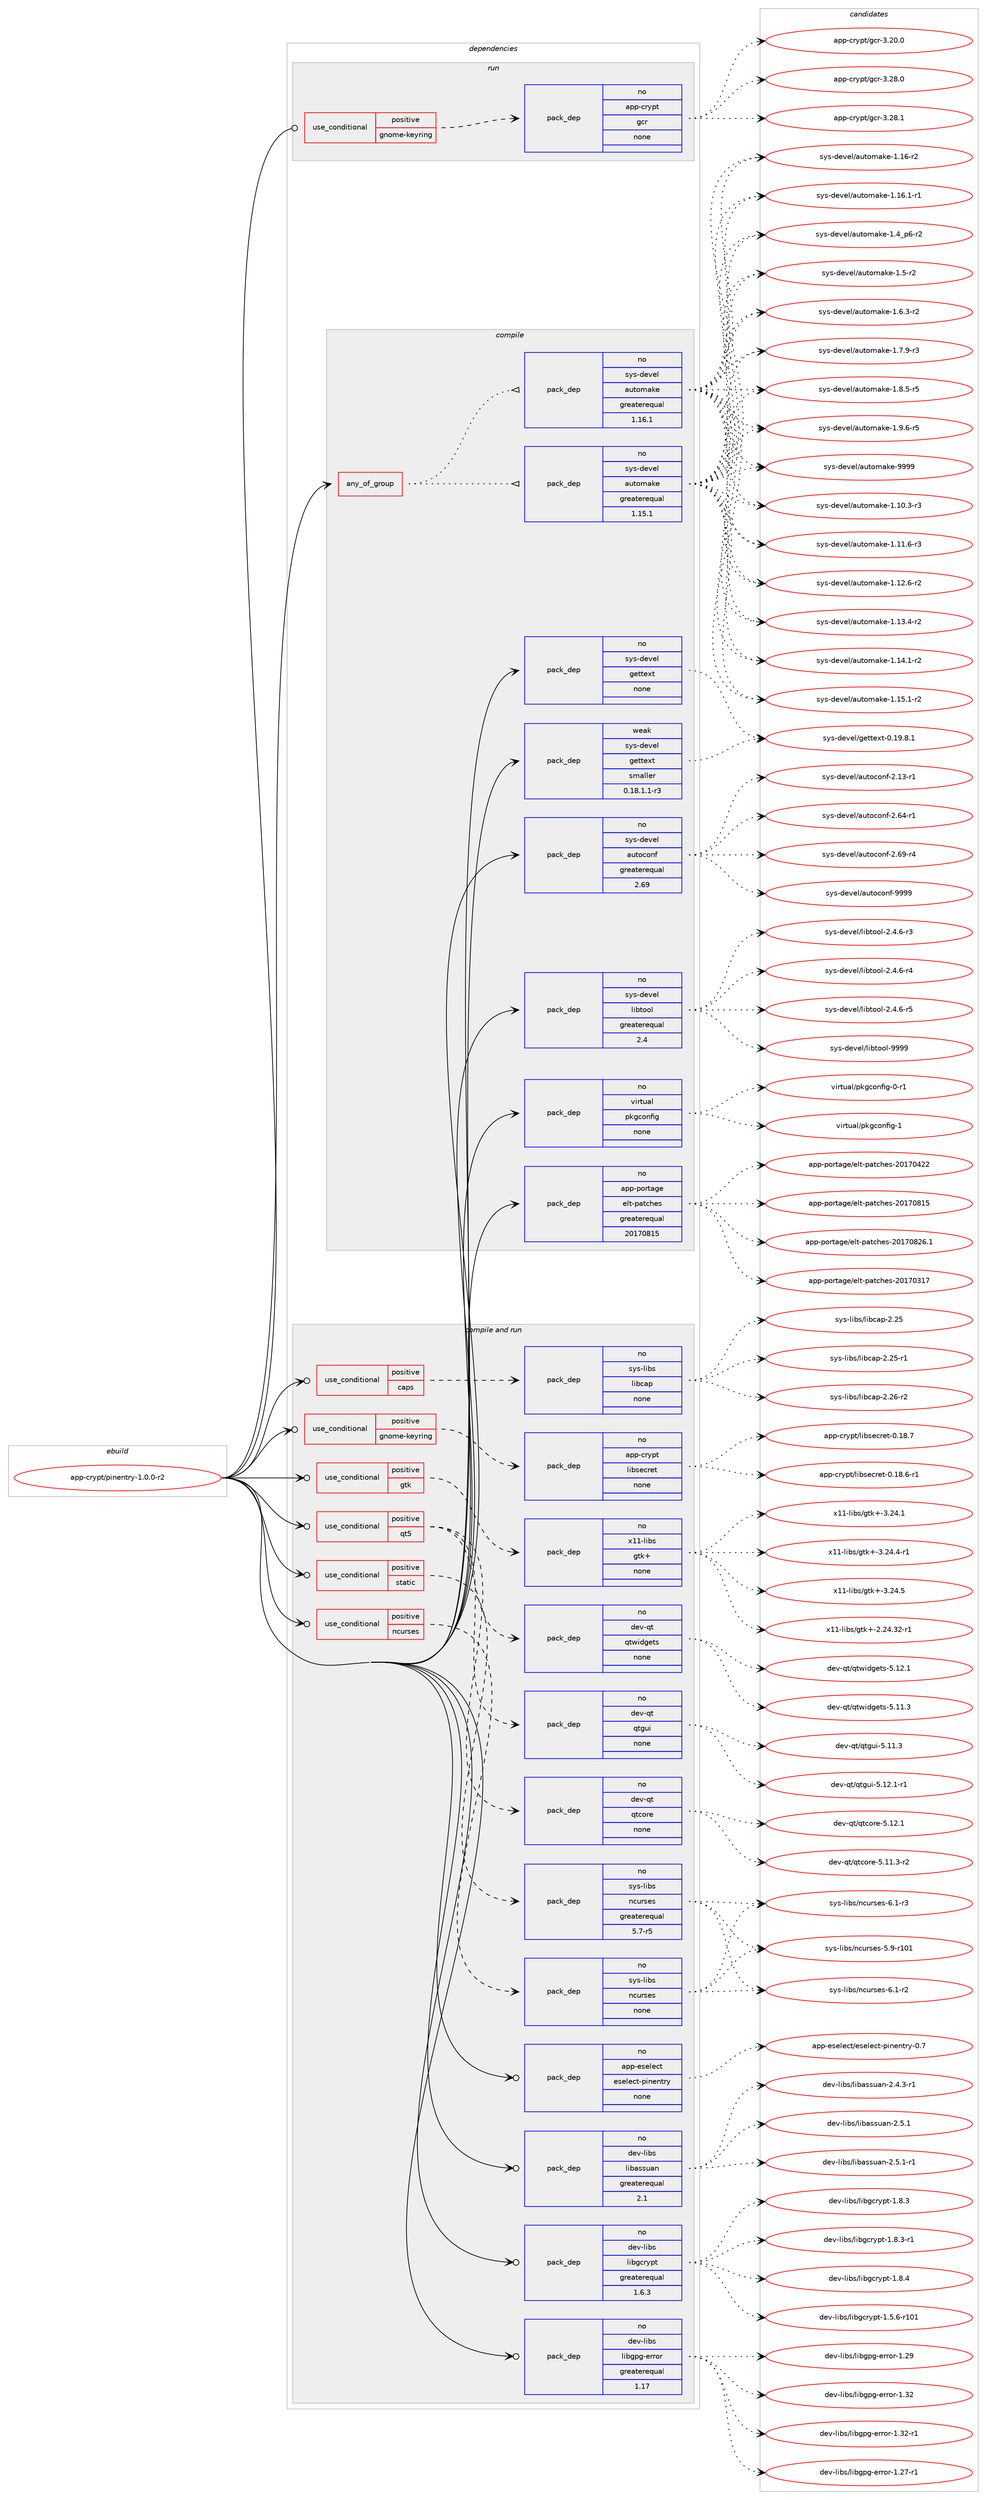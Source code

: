digraph prolog {

# *************
# Graph options
# *************

newrank=true;
concentrate=true;
compound=true;
graph [rankdir=LR,fontname=Helvetica,fontsize=10,ranksep=1.5];#, ranksep=2.5, nodesep=0.2];
edge  [arrowhead=vee];
node  [fontname=Helvetica,fontsize=10];

# **********
# The ebuild
# **********

subgraph cluster_leftcol {
color=gray;
rank=same;
label=<<i>ebuild</i>>;
id [label="app-crypt/pinentry-1.0.0-r2", color=red, width=4, href="../app-crypt/pinentry-1.0.0-r2.svg"];
}

# ****************
# The dependencies
# ****************

subgraph cluster_midcol {
color=gray;
label=<<i>dependencies</i>>;
subgraph cluster_compile {
fillcolor="#eeeeee";
style=filled;
label=<<i>compile</i>>;
subgraph any19322 {
dependency1276609 [label=<<TABLE BORDER="0" CELLBORDER="1" CELLSPACING="0" CELLPADDING="4"><TR><TD CELLPADDING="10">any_of_group</TD></TR></TABLE>>, shape=none, color=red];subgraph pack908877 {
dependency1276610 [label=<<TABLE BORDER="0" CELLBORDER="1" CELLSPACING="0" CELLPADDING="4" WIDTH="220"><TR><TD ROWSPAN="6" CELLPADDING="30">pack_dep</TD></TR><TR><TD WIDTH="110">no</TD></TR><TR><TD>sys-devel</TD></TR><TR><TD>automake</TD></TR><TR><TD>greaterequal</TD></TR><TR><TD>1.16.1</TD></TR></TABLE>>, shape=none, color=blue];
}
dependency1276609:e -> dependency1276610:w [weight=20,style="dotted",arrowhead="oinv"];
subgraph pack908878 {
dependency1276611 [label=<<TABLE BORDER="0" CELLBORDER="1" CELLSPACING="0" CELLPADDING="4" WIDTH="220"><TR><TD ROWSPAN="6" CELLPADDING="30">pack_dep</TD></TR><TR><TD WIDTH="110">no</TD></TR><TR><TD>sys-devel</TD></TR><TR><TD>automake</TD></TR><TR><TD>greaterequal</TD></TR><TR><TD>1.15.1</TD></TR></TABLE>>, shape=none, color=blue];
}
dependency1276609:e -> dependency1276611:w [weight=20,style="dotted",arrowhead="oinv"];
}
id:e -> dependency1276609:w [weight=20,style="solid",arrowhead="vee"];
subgraph pack908879 {
dependency1276612 [label=<<TABLE BORDER="0" CELLBORDER="1" CELLSPACING="0" CELLPADDING="4" WIDTH="220"><TR><TD ROWSPAN="6" CELLPADDING="30">pack_dep</TD></TR><TR><TD WIDTH="110">no</TD></TR><TR><TD>app-portage</TD></TR><TR><TD>elt-patches</TD></TR><TR><TD>greaterequal</TD></TR><TR><TD>20170815</TD></TR></TABLE>>, shape=none, color=blue];
}
id:e -> dependency1276612:w [weight=20,style="solid",arrowhead="vee"];
subgraph pack908880 {
dependency1276613 [label=<<TABLE BORDER="0" CELLBORDER="1" CELLSPACING="0" CELLPADDING="4" WIDTH="220"><TR><TD ROWSPAN="6" CELLPADDING="30">pack_dep</TD></TR><TR><TD WIDTH="110">no</TD></TR><TR><TD>sys-devel</TD></TR><TR><TD>autoconf</TD></TR><TR><TD>greaterequal</TD></TR><TR><TD>2.69</TD></TR></TABLE>>, shape=none, color=blue];
}
id:e -> dependency1276613:w [weight=20,style="solid",arrowhead="vee"];
subgraph pack908881 {
dependency1276614 [label=<<TABLE BORDER="0" CELLBORDER="1" CELLSPACING="0" CELLPADDING="4" WIDTH="220"><TR><TD ROWSPAN="6" CELLPADDING="30">pack_dep</TD></TR><TR><TD WIDTH="110">no</TD></TR><TR><TD>sys-devel</TD></TR><TR><TD>gettext</TD></TR><TR><TD>none</TD></TR><TR><TD></TD></TR></TABLE>>, shape=none, color=blue];
}
id:e -> dependency1276614:w [weight=20,style="solid",arrowhead="vee"];
subgraph pack908882 {
dependency1276615 [label=<<TABLE BORDER="0" CELLBORDER="1" CELLSPACING="0" CELLPADDING="4" WIDTH="220"><TR><TD ROWSPAN="6" CELLPADDING="30">pack_dep</TD></TR><TR><TD WIDTH="110">no</TD></TR><TR><TD>sys-devel</TD></TR><TR><TD>libtool</TD></TR><TR><TD>greaterequal</TD></TR><TR><TD>2.4</TD></TR></TABLE>>, shape=none, color=blue];
}
id:e -> dependency1276615:w [weight=20,style="solid",arrowhead="vee"];
subgraph pack908883 {
dependency1276616 [label=<<TABLE BORDER="0" CELLBORDER="1" CELLSPACING="0" CELLPADDING="4" WIDTH="220"><TR><TD ROWSPAN="6" CELLPADDING="30">pack_dep</TD></TR><TR><TD WIDTH="110">no</TD></TR><TR><TD>virtual</TD></TR><TR><TD>pkgconfig</TD></TR><TR><TD>none</TD></TR><TR><TD></TD></TR></TABLE>>, shape=none, color=blue];
}
id:e -> dependency1276616:w [weight=20,style="solid",arrowhead="vee"];
subgraph pack908884 {
dependency1276617 [label=<<TABLE BORDER="0" CELLBORDER="1" CELLSPACING="0" CELLPADDING="4" WIDTH="220"><TR><TD ROWSPAN="6" CELLPADDING="30">pack_dep</TD></TR><TR><TD WIDTH="110">weak</TD></TR><TR><TD>sys-devel</TD></TR><TR><TD>gettext</TD></TR><TR><TD>smaller</TD></TR><TR><TD>0.18.1.1-r3</TD></TR></TABLE>>, shape=none, color=blue];
}
id:e -> dependency1276617:w [weight=20,style="solid",arrowhead="vee"];
}
subgraph cluster_compileandrun {
fillcolor="#eeeeee";
style=filled;
label=<<i>compile and run</i>>;
subgraph cond347883 {
dependency1276618 [label=<<TABLE BORDER="0" CELLBORDER="1" CELLSPACING="0" CELLPADDING="4"><TR><TD ROWSPAN="3" CELLPADDING="10">use_conditional</TD></TR><TR><TD>positive</TD></TR><TR><TD>caps</TD></TR></TABLE>>, shape=none, color=red];
subgraph pack908885 {
dependency1276619 [label=<<TABLE BORDER="0" CELLBORDER="1" CELLSPACING="0" CELLPADDING="4" WIDTH="220"><TR><TD ROWSPAN="6" CELLPADDING="30">pack_dep</TD></TR><TR><TD WIDTH="110">no</TD></TR><TR><TD>sys-libs</TD></TR><TR><TD>libcap</TD></TR><TR><TD>none</TD></TR><TR><TD></TD></TR></TABLE>>, shape=none, color=blue];
}
dependency1276618:e -> dependency1276619:w [weight=20,style="dashed",arrowhead="vee"];
}
id:e -> dependency1276618:w [weight=20,style="solid",arrowhead="odotvee"];
subgraph cond347884 {
dependency1276620 [label=<<TABLE BORDER="0" CELLBORDER="1" CELLSPACING="0" CELLPADDING="4"><TR><TD ROWSPAN="3" CELLPADDING="10">use_conditional</TD></TR><TR><TD>positive</TD></TR><TR><TD>gnome-keyring</TD></TR></TABLE>>, shape=none, color=red];
subgraph pack908886 {
dependency1276621 [label=<<TABLE BORDER="0" CELLBORDER="1" CELLSPACING="0" CELLPADDING="4" WIDTH="220"><TR><TD ROWSPAN="6" CELLPADDING="30">pack_dep</TD></TR><TR><TD WIDTH="110">no</TD></TR><TR><TD>app-crypt</TD></TR><TR><TD>libsecret</TD></TR><TR><TD>none</TD></TR><TR><TD></TD></TR></TABLE>>, shape=none, color=blue];
}
dependency1276620:e -> dependency1276621:w [weight=20,style="dashed",arrowhead="vee"];
}
id:e -> dependency1276620:w [weight=20,style="solid",arrowhead="odotvee"];
subgraph cond347885 {
dependency1276622 [label=<<TABLE BORDER="0" CELLBORDER="1" CELLSPACING="0" CELLPADDING="4"><TR><TD ROWSPAN="3" CELLPADDING="10">use_conditional</TD></TR><TR><TD>positive</TD></TR><TR><TD>gtk</TD></TR></TABLE>>, shape=none, color=red];
subgraph pack908887 {
dependency1276623 [label=<<TABLE BORDER="0" CELLBORDER="1" CELLSPACING="0" CELLPADDING="4" WIDTH="220"><TR><TD ROWSPAN="6" CELLPADDING="30">pack_dep</TD></TR><TR><TD WIDTH="110">no</TD></TR><TR><TD>x11-libs</TD></TR><TR><TD>gtk+</TD></TR><TR><TD>none</TD></TR><TR><TD></TD></TR></TABLE>>, shape=none, color=blue];
}
dependency1276622:e -> dependency1276623:w [weight=20,style="dashed",arrowhead="vee"];
}
id:e -> dependency1276622:w [weight=20,style="solid",arrowhead="odotvee"];
subgraph cond347886 {
dependency1276624 [label=<<TABLE BORDER="0" CELLBORDER="1" CELLSPACING="0" CELLPADDING="4"><TR><TD ROWSPAN="3" CELLPADDING="10">use_conditional</TD></TR><TR><TD>positive</TD></TR><TR><TD>ncurses</TD></TR></TABLE>>, shape=none, color=red];
subgraph pack908888 {
dependency1276625 [label=<<TABLE BORDER="0" CELLBORDER="1" CELLSPACING="0" CELLPADDING="4" WIDTH="220"><TR><TD ROWSPAN="6" CELLPADDING="30">pack_dep</TD></TR><TR><TD WIDTH="110">no</TD></TR><TR><TD>sys-libs</TD></TR><TR><TD>ncurses</TD></TR><TR><TD>none</TD></TR><TR><TD></TD></TR></TABLE>>, shape=none, color=blue];
}
dependency1276624:e -> dependency1276625:w [weight=20,style="dashed",arrowhead="vee"];
}
id:e -> dependency1276624:w [weight=20,style="solid",arrowhead="odotvee"];
subgraph cond347887 {
dependency1276626 [label=<<TABLE BORDER="0" CELLBORDER="1" CELLSPACING="0" CELLPADDING="4"><TR><TD ROWSPAN="3" CELLPADDING="10">use_conditional</TD></TR><TR><TD>positive</TD></TR><TR><TD>qt5</TD></TR></TABLE>>, shape=none, color=red];
subgraph pack908889 {
dependency1276627 [label=<<TABLE BORDER="0" CELLBORDER="1" CELLSPACING="0" CELLPADDING="4" WIDTH="220"><TR><TD ROWSPAN="6" CELLPADDING="30">pack_dep</TD></TR><TR><TD WIDTH="110">no</TD></TR><TR><TD>dev-qt</TD></TR><TR><TD>qtcore</TD></TR><TR><TD>none</TD></TR><TR><TD></TD></TR></TABLE>>, shape=none, color=blue];
}
dependency1276626:e -> dependency1276627:w [weight=20,style="dashed",arrowhead="vee"];
subgraph pack908890 {
dependency1276628 [label=<<TABLE BORDER="0" CELLBORDER="1" CELLSPACING="0" CELLPADDING="4" WIDTH="220"><TR><TD ROWSPAN="6" CELLPADDING="30">pack_dep</TD></TR><TR><TD WIDTH="110">no</TD></TR><TR><TD>dev-qt</TD></TR><TR><TD>qtgui</TD></TR><TR><TD>none</TD></TR><TR><TD></TD></TR></TABLE>>, shape=none, color=blue];
}
dependency1276626:e -> dependency1276628:w [weight=20,style="dashed",arrowhead="vee"];
subgraph pack908891 {
dependency1276629 [label=<<TABLE BORDER="0" CELLBORDER="1" CELLSPACING="0" CELLPADDING="4" WIDTH="220"><TR><TD ROWSPAN="6" CELLPADDING="30">pack_dep</TD></TR><TR><TD WIDTH="110">no</TD></TR><TR><TD>dev-qt</TD></TR><TR><TD>qtwidgets</TD></TR><TR><TD>none</TD></TR><TR><TD></TD></TR></TABLE>>, shape=none, color=blue];
}
dependency1276626:e -> dependency1276629:w [weight=20,style="dashed",arrowhead="vee"];
}
id:e -> dependency1276626:w [weight=20,style="solid",arrowhead="odotvee"];
subgraph cond347888 {
dependency1276630 [label=<<TABLE BORDER="0" CELLBORDER="1" CELLSPACING="0" CELLPADDING="4"><TR><TD ROWSPAN="3" CELLPADDING="10">use_conditional</TD></TR><TR><TD>positive</TD></TR><TR><TD>static</TD></TR></TABLE>>, shape=none, color=red];
subgraph pack908892 {
dependency1276631 [label=<<TABLE BORDER="0" CELLBORDER="1" CELLSPACING="0" CELLPADDING="4" WIDTH="220"><TR><TD ROWSPAN="6" CELLPADDING="30">pack_dep</TD></TR><TR><TD WIDTH="110">no</TD></TR><TR><TD>sys-libs</TD></TR><TR><TD>ncurses</TD></TR><TR><TD>greaterequal</TD></TR><TR><TD>5.7-r5</TD></TR></TABLE>>, shape=none, color=blue];
}
dependency1276630:e -> dependency1276631:w [weight=20,style="dashed",arrowhead="vee"];
}
id:e -> dependency1276630:w [weight=20,style="solid",arrowhead="odotvee"];
subgraph pack908893 {
dependency1276632 [label=<<TABLE BORDER="0" CELLBORDER="1" CELLSPACING="0" CELLPADDING="4" WIDTH="220"><TR><TD ROWSPAN="6" CELLPADDING="30">pack_dep</TD></TR><TR><TD WIDTH="110">no</TD></TR><TR><TD>app-eselect</TD></TR><TR><TD>eselect-pinentry</TD></TR><TR><TD>none</TD></TR><TR><TD></TD></TR></TABLE>>, shape=none, color=blue];
}
id:e -> dependency1276632:w [weight=20,style="solid",arrowhead="odotvee"];
subgraph pack908894 {
dependency1276633 [label=<<TABLE BORDER="0" CELLBORDER="1" CELLSPACING="0" CELLPADDING="4" WIDTH="220"><TR><TD ROWSPAN="6" CELLPADDING="30">pack_dep</TD></TR><TR><TD WIDTH="110">no</TD></TR><TR><TD>dev-libs</TD></TR><TR><TD>libassuan</TD></TR><TR><TD>greaterequal</TD></TR><TR><TD>2.1</TD></TR></TABLE>>, shape=none, color=blue];
}
id:e -> dependency1276633:w [weight=20,style="solid",arrowhead="odotvee"];
subgraph pack908895 {
dependency1276634 [label=<<TABLE BORDER="0" CELLBORDER="1" CELLSPACING="0" CELLPADDING="4" WIDTH="220"><TR><TD ROWSPAN="6" CELLPADDING="30">pack_dep</TD></TR><TR><TD WIDTH="110">no</TD></TR><TR><TD>dev-libs</TD></TR><TR><TD>libgcrypt</TD></TR><TR><TD>greaterequal</TD></TR><TR><TD>1.6.3</TD></TR></TABLE>>, shape=none, color=blue];
}
id:e -> dependency1276634:w [weight=20,style="solid",arrowhead="odotvee"];
subgraph pack908896 {
dependency1276635 [label=<<TABLE BORDER="0" CELLBORDER="1" CELLSPACING="0" CELLPADDING="4" WIDTH="220"><TR><TD ROWSPAN="6" CELLPADDING="30">pack_dep</TD></TR><TR><TD WIDTH="110">no</TD></TR><TR><TD>dev-libs</TD></TR><TR><TD>libgpg-error</TD></TR><TR><TD>greaterequal</TD></TR><TR><TD>1.17</TD></TR></TABLE>>, shape=none, color=blue];
}
id:e -> dependency1276635:w [weight=20,style="solid",arrowhead="odotvee"];
}
subgraph cluster_run {
fillcolor="#eeeeee";
style=filled;
label=<<i>run</i>>;
subgraph cond347889 {
dependency1276636 [label=<<TABLE BORDER="0" CELLBORDER="1" CELLSPACING="0" CELLPADDING="4"><TR><TD ROWSPAN="3" CELLPADDING="10">use_conditional</TD></TR><TR><TD>positive</TD></TR><TR><TD>gnome-keyring</TD></TR></TABLE>>, shape=none, color=red];
subgraph pack908897 {
dependency1276637 [label=<<TABLE BORDER="0" CELLBORDER="1" CELLSPACING="0" CELLPADDING="4" WIDTH="220"><TR><TD ROWSPAN="6" CELLPADDING="30">pack_dep</TD></TR><TR><TD WIDTH="110">no</TD></TR><TR><TD>app-crypt</TD></TR><TR><TD>gcr</TD></TR><TR><TD>none</TD></TR><TR><TD></TD></TR></TABLE>>, shape=none, color=blue];
}
dependency1276636:e -> dependency1276637:w [weight=20,style="dashed",arrowhead="vee"];
}
id:e -> dependency1276636:w [weight=20,style="solid",arrowhead="odot"];
}
}

# **************
# The candidates
# **************

subgraph cluster_choices {
rank=same;
color=gray;
label=<<i>candidates</i>>;

subgraph choice908877 {
color=black;
nodesep=1;
choice11512111545100101118101108479711711611110997107101454946494846514511451 [label="sys-devel/automake-1.10.3-r3", color=red, width=4,href="../sys-devel/automake-1.10.3-r3.svg"];
choice11512111545100101118101108479711711611110997107101454946494946544511451 [label="sys-devel/automake-1.11.6-r3", color=red, width=4,href="../sys-devel/automake-1.11.6-r3.svg"];
choice11512111545100101118101108479711711611110997107101454946495046544511450 [label="sys-devel/automake-1.12.6-r2", color=red, width=4,href="../sys-devel/automake-1.12.6-r2.svg"];
choice11512111545100101118101108479711711611110997107101454946495146524511450 [label="sys-devel/automake-1.13.4-r2", color=red, width=4,href="../sys-devel/automake-1.13.4-r2.svg"];
choice11512111545100101118101108479711711611110997107101454946495246494511450 [label="sys-devel/automake-1.14.1-r2", color=red, width=4,href="../sys-devel/automake-1.14.1-r2.svg"];
choice11512111545100101118101108479711711611110997107101454946495346494511450 [label="sys-devel/automake-1.15.1-r2", color=red, width=4,href="../sys-devel/automake-1.15.1-r2.svg"];
choice1151211154510010111810110847971171161111099710710145494649544511450 [label="sys-devel/automake-1.16-r2", color=red, width=4,href="../sys-devel/automake-1.16-r2.svg"];
choice11512111545100101118101108479711711611110997107101454946495446494511449 [label="sys-devel/automake-1.16.1-r1", color=red, width=4,href="../sys-devel/automake-1.16.1-r1.svg"];
choice115121115451001011181011084797117116111109971071014549465295112544511450 [label="sys-devel/automake-1.4_p6-r2", color=red, width=4,href="../sys-devel/automake-1.4_p6-r2.svg"];
choice11512111545100101118101108479711711611110997107101454946534511450 [label="sys-devel/automake-1.5-r2", color=red, width=4,href="../sys-devel/automake-1.5-r2.svg"];
choice115121115451001011181011084797117116111109971071014549465446514511450 [label="sys-devel/automake-1.6.3-r2", color=red, width=4,href="../sys-devel/automake-1.6.3-r2.svg"];
choice115121115451001011181011084797117116111109971071014549465546574511451 [label="sys-devel/automake-1.7.9-r3", color=red, width=4,href="../sys-devel/automake-1.7.9-r3.svg"];
choice115121115451001011181011084797117116111109971071014549465646534511453 [label="sys-devel/automake-1.8.5-r5", color=red, width=4,href="../sys-devel/automake-1.8.5-r5.svg"];
choice115121115451001011181011084797117116111109971071014549465746544511453 [label="sys-devel/automake-1.9.6-r5", color=red, width=4,href="../sys-devel/automake-1.9.6-r5.svg"];
choice115121115451001011181011084797117116111109971071014557575757 [label="sys-devel/automake-9999", color=red, width=4,href="../sys-devel/automake-9999.svg"];
dependency1276610:e -> choice11512111545100101118101108479711711611110997107101454946494846514511451:w [style=dotted,weight="100"];
dependency1276610:e -> choice11512111545100101118101108479711711611110997107101454946494946544511451:w [style=dotted,weight="100"];
dependency1276610:e -> choice11512111545100101118101108479711711611110997107101454946495046544511450:w [style=dotted,weight="100"];
dependency1276610:e -> choice11512111545100101118101108479711711611110997107101454946495146524511450:w [style=dotted,weight="100"];
dependency1276610:e -> choice11512111545100101118101108479711711611110997107101454946495246494511450:w [style=dotted,weight="100"];
dependency1276610:e -> choice11512111545100101118101108479711711611110997107101454946495346494511450:w [style=dotted,weight="100"];
dependency1276610:e -> choice1151211154510010111810110847971171161111099710710145494649544511450:w [style=dotted,weight="100"];
dependency1276610:e -> choice11512111545100101118101108479711711611110997107101454946495446494511449:w [style=dotted,weight="100"];
dependency1276610:e -> choice115121115451001011181011084797117116111109971071014549465295112544511450:w [style=dotted,weight="100"];
dependency1276610:e -> choice11512111545100101118101108479711711611110997107101454946534511450:w [style=dotted,weight="100"];
dependency1276610:e -> choice115121115451001011181011084797117116111109971071014549465446514511450:w [style=dotted,weight="100"];
dependency1276610:e -> choice115121115451001011181011084797117116111109971071014549465546574511451:w [style=dotted,weight="100"];
dependency1276610:e -> choice115121115451001011181011084797117116111109971071014549465646534511453:w [style=dotted,weight="100"];
dependency1276610:e -> choice115121115451001011181011084797117116111109971071014549465746544511453:w [style=dotted,weight="100"];
dependency1276610:e -> choice115121115451001011181011084797117116111109971071014557575757:w [style=dotted,weight="100"];
}
subgraph choice908878 {
color=black;
nodesep=1;
choice11512111545100101118101108479711711611110997107101454946494846514511451 [label="sys-devel/automake-1.10.3-r3", color=red, width=4,href="../sys-devel/automake-1.10.3-r3.svg"];
choice11512111545100101118101108479711711611110997107101454946494946544511451 [label="sys-devel/automake-1.11.6-r3", color=red, width=4,href="../sys-devel/automake-1.11.6-r3.svg"];
choice11512111545100101118101108479711711611110997107101454946495046544511450 [label="sys-devel/automake-1.12.6-r2", color=red, width=4,href="../sys-devel/automake-1.12.6-r2.svg"];
choice11512111545100101118101108479711711611110997107101454946495146524511450 [label="sys-devel/automake-1.13.4-r2", color=red, width=4,href="../sys-devel/automake-1.13.4-r2.svg"];
choice11512111545100101118101108479711711611110997107101454946495246494511450 [label="sys-devel/automake-1.14.1-r2", color=red, width=4,href="../sys-devel/automake-1.14.1-r2.svg"];
choice11512111545100101118101108479711711611110997107101454946495346494511450 [label="sys-devel/automake-1.15.1-r2", color=red, width=4,href="../sys-devel/automake-1.15.1-r2.svg"];
choice1151211154510010111810110847971171161111099710710145494649544511450 [label="sys-devel/automake-1.16-r2", color=red, width=4,href="../sys-devel/automake-1.16-r2.svg"];
choice11512111545100101118101108479711711611110997107101454946495446494511449 [label="sys-devel/automake-1.16.1-r1", color=red, width=4,href="../sys-devel/automake-1.16.1-r1.svg"];
choice115121115451001011181011084797117116111109971071014549465295112544511450 [label="sys-devel/automake-1.4_p6-r2", color=red, width=4,href="../sys-devel/automake-1.4_p6-r2.svg"];
choice11512111545100101118101108479711711611110997107101454946534511450 [label="sys-devel/automake-1.5-r2", color=red, width=4,href="../sys-devel/automake-1.5-r2.svg"];
choice115121115451001011181011084797117116111109971071014549465446514511450 [label="sys-devel/automake-1.6.3-r2", color=red, width=4,href="../sys-devel/automake-1.6.3-r2.svg"];
choice115121115451001011181011084797117116111109971071014549465546574511451 [label="sys-devel/automake-1.7.9-r3", color=red, width=4,href="../sys-devel/automake-1.7.9-r3.svg"];
choice115121115451001011181011084797117116111109971071014549465646534511453 [label="sys-devel/automake-1.8.5-r5", color=red, width=4,href="../sys-devel/automake-1.8.5-r5.svg"];
choice115121115451001011181011084797117116111109971071014549465746544511453 [label="sys-devel/automake-1.9.6-r5", color=red, width=4,href="../sys-devel/automake-1.9.6-r5.svg"];
choice115121115451001011181011084797117116111109971071014557575757 [label="sys-devel/automake-9999", color=red, width=4,href="../sys-devel/automake-9999.svg"];
dependency1276611:e -> choice11512111545100101118101108479711711611110997107101454946494846514511451:w [style=dotted,weight="100"];
dependency1276611:e -> choice11512111545100101118101108479711711611110997107101454946494946544511451:w [style=dotted,weight="100"];
dependency1276611:e -> choice11512111545100101118101108479711711611110997107101454946495046544511450:w [style=dotted,weight="100"];
dependency1276611:e -> choice11512111545100101118101108479711711611110997107101454946495146524511450:w [style=dotted,weight="100"];
dependency1276611:e -> choice11512111545100101118101108479711711611110997107101454946495246494511450:w [style=dotted,weight="100"];
dependency1276611:e -> choice11512111545100101118101108479711711611110997107101454946495346494511450:w [style=dotted,weight="100"];
dependency1276611:e -> choice1151211154510010111810110847971171161111099710710145494649544511450:w [style=dotted,weight="100"];
dependency1276611:e -> choice11512111545100101118101108479711711611110997107101454946495446494511449:w [style=dotted,weight="100"];
dependency1276611:e -> choice115121115451001011181011084797117116111109971071014549465295112544511450:w [style=dotted,weight="100"];
dependency1276611:e -> choice11512111545100101118101108479711711611110997107101454946534511450:w [style=dotted,weight="100"];
dependency1276611:e -> choice115121115451001011181011084797117116111109971071014549465446514511450:w [style=dotted,weight="100"];
dependency1276611:e -> choice115121115451001011181011084797117116111109971071014549465546574511451:w [style=dotted,weight="100"];
dependency1276611:e -> choice115121115451001011181011084797117116111109971071014549465646534511453:w [style=dotted,weight="100"];
dependency1276611:e -> choice115121115451001011181011084797117116111109971071014549465746544511453:w [style=dotted,weight="100"];
dependency1276611:e -> choice115121115451001011181011084797117116111109971071014557575757:w [style=dotted,weight="100"];
}
subgraph choice908879 {
color=black;
nodesep=1;
choice97112112451121111141169710310147101108116451129711699104101115455048495548514955 [label="app-portage/elt-patches-20170317", color=red, width=4,href="../app-portage/elt-patches-20170317.svg"];
choice97112112451121111141169710310147101108116451129711699104101115455048495548525050 [label="app-portage/elt-patches-20170422", color=red, width=4,href="../app-portage/elt-patches-20170422.svg"];
choice97112112451121111141169710310147101108116451129711699104101115455048495548564953 [label="app-portage/elt-patches-20170815", color=red, width=4,href="../app-portage/elt-patches-20170815.svg"];
choice971121124511211111411697103101471011081164511297116991041011154550484955485650544649 [label="app-portage/elt-patches-20170826.1", color=red, width=4,href="../app-portage/elt-patches-20170826.1.svg"];
dependency1276612:e -> choice97112112451121111141169710310147101108116451129711699104101115455048495548514955:w [style=dotted,weight="100"];
dependency1276612:e -> choice97112112451121111141169710310147101108116451129711699104101115455048495548525050:w [style=dotted,weight="100"];
dependency1276612:e -> choice97112112451121111141169710310147101108116451129711699104101115455048495548564953:w [style=dotted,weight="100"];
dependency1276612:e -> choice971121124511211111411697103101471011081164511297116991041011154550484955485650544649:w [style=dotted,weight="100"];
}
subgraph choice908880 {
color=black;
nodesep=1;
choice1151211154510010111810110847971171161119911111010245504649514511449 [label="sys-devel/autoconf-2.13-r1", color=red, width=4,href="../sys-devel/autoconf-2.13-r1.svg"];
choice1151211154510010111810110847971171161119911111010245504654524511449 [label="sys-devel/autoconf-2.64-r1", color=red, width=4,href="../sys-devel/autoconf-2.64-r1.svg"];
choice1151211154510010111810110847971171161119911111010245504654574511452 [label="sys-devel/autoconf-2.69-r4", color=red, width=4,href="../sys-devel/autoconf-2.69-r4.svg"];
choice115121115451001011181011084797117116111991111101024557575757 [label="sys-devel/autoconf-9999", color=red, width=4,href="../sys-devel/autoconf-9999.svg"];
dependency1276613:e -> choice1151211154510010111810110847971171161119911111010245504649514511449:w [style=dotted,weight="100"];
dependency1276613:e -> choice1151211154510010111810110847971171161119911111010245504654524511449:w [style=dotted,weight="100"];
dependency1276613:e -> choice1151211154510010111810110847971171161119911111010245504654574511452:w [style=dotted,weight="100"];
dependency1276613:e -> choice115121115451001011181011084797117116111991111101024557575757:w [style=dotted,weight="100"];
}
subgraph choice908881 {
color=black;
nodesep=1;
choice1151211154510010111810110847103101116116101120116454846495746564649 [label="sys-devel/gettext-0.19.8.1", color=red, width=4,href="../sys-devel/gettext-0.19.8.1.svg"];
dependency1276614:e -> choice1151211154510010111810110847103101116116101120116454846495746564649:w [style=dotted,weight="100"];
}
subgraph choice908882 {
color=black;
nodesep=1;
choice1151211154510010111810110847108105981161111111084550465246544511451 [label="sys-devel/libtool-2.4.6-r3", color=red, width=4,href="../sys-devel/libtool-2.4.6-r3.svg"];
choice1151211154510010111810110847108105981161111111084550465246544511452 [label="sys-devel/libtool-2.4.6-r4", color=red, width=4,href="../sys-devel/libtool-2.4.6-r4.svg"];
choice1151211154510010111810110847108105981161111111084550465246544511453 [label="sys-devel/libtool-2.4.6-r5", color=red, width=4,href="../sys-devel/libtool-2.4.6-r5.svg"];
choice1151211154510010111810110847108105981161111111084557575757 [label="sys-devel/libtool-9999", color=red, width=4,href="../sys-devel/libtool-9999.svg"];
dependency1276615:e -> choice1151211154510010111810110847108105981161111111084550465246544511451:w [style=dotted,weight="100"];
dependency1276615:e -> choice1151211154510010111810110847108105981161111111084550465246544511452:w [style=dotted,weight="100"];
dependency1276615:e -> choice1151211154510010111810110847108105981161111111084550465246544511453:w [style=dotted,weight="100"];
dependency1276615:e -> choice1151211154510010111810110847108105981161111111084557575757:w [style=dotted,weight="100"];
}
subgraph choice908883 {
color=black;
nodesep=1;
choice11810511411611797108471121071039911111010210510345484511449 [label="virtual/pkgconfig-0-r1", color=red, width=4,href="../virtual/pkgconfig-0-r1.svg"];
choice1181051141161179710847112107103991111101021051034549 [label="virtual/pkgconfig-1", color=red, width=4,href="../virtual/pkgconfig-1.svg"];
dependency1276616:e -> choice11810511411611797108471121071039911111010210510345484511449:w [style=dotted,weight="100"];
dependency1276616:e -> choice1181051141161179710847112107103991111101021051034549:w [style=dotted,weight="100"];
}
subgraph choice908884 {
color=black;
nodesep=1;
choice1151211154510010111810110847103101116116101120116454846495746564649 [label="sys-devel/gettext-0.19.8.1", color=red, width=4,href="../sys-devel/gettext-0.19.8.1.svg"];
dependency1276617:e -> choice1151211154510010111810110847103101116116101120116454846495746564649:w [style=dotted,weight="100"];
}
subgraph choice908885 {
color=black;
nodesep=1;
choice1151211154510810598115471081059899971124550465053 [label="sys-libs/libcap-2.25", color=red, width=4,href="../sys-libs/libcap-2.25.svg"];
choice11512111545108105981154710810598999711245504650534511449 [label="sys-libs/libcap-2.25-r1", color=red, width=4,href="../sys-libs/libcap-2.25-r1.svg"];
choice11512111545108105981154710810598999711245504650544511450 [label="sys-libs/libcap-2.26-r2", color=red, width=4,href="../sys-libs/libcap-2.26-r2.svg"];
dependency1276619:e -> choice1151211154510810598115471081059899971124550465053:w [style=dotted,weight="100"];
dependency1276619:e -> choice11512111545108105981154710810598999711245504650534511449:w [style=dotted,weight="100"];
dependency1276619:e -> choice11512111545108105981154710810598999711245504650544511450:w [style=dotted,weight="100"];
}
subgraph choice908886 {
color=black;
nodesep=1;
choice971121124599114121112116471081059811510199114101116454846495646544511449 [label="app-crypt/libsecret-0.18.6-r1", color=red, width=4,href="../app-crypt/libsecret-0.18.6-r1.svg"];
choice97112112459911412111211647108105981151019911410111645484649564655 [label="app-crypt/libsecret-0.18.7", color=red, width=4,href="../app-crypt/libsecret-0.18.7.svg"];
dependency1276621:e -> choice971121124599114121112116471081059811510199114101116454846495646544511449:w [style=dotted,weight="100"];
dependency1276621:e -> choice97112112459911412111211647108105981151019911410111645484649564655:w [style=dotted,weight="100"];
}
subgraph choice908887 {
color=black;
nodesep=1;
choice12049494510810598115471031161074345504650524651504511449 [label="x11-libs/gtk+-2.24.32-r1", color=red, width=4,href="../x11-libs/gtk+-2.24.32-r1.svg"];
choice12049494510810598115471031161074345514650524649 [label="x11-libs/gtk+-3.24.1", color=red, width=4,href="../x11-libs/gtk+-3.24.1.svg"];
choice120494945108105981154710311610743455146505246524511449 [label="x11-libs/gtk+-3.24.4-r1", color=red, width=4,href="../x11-libs/gtk+-3.24.4-r1.svg"];
choice12049494510810598115471031161074345514650524653 [label="x11-libs/gtk+-3.24.5", color=red, width=4,href="../x11-libs/gtk+-3.24.5.svg"];
dependency1276623:e -> choice12049494510810598115471031161074345504650524651504511449:w [style=dotted,weight="100"];
dependency1276623:e -> choice12049494510810598115471031161074345514650524649:w [style=dotted,weight="100"];
dependency1276623:e -> choice120494945108105981154710311610743455146505246524511449:w [style=dotted,weight="100"];
dependency1276623:e -> choice12049494510810598115471031161074345514650524653:w [style=dotted,weight="100"];
}
subgraph choice908888 {
color=black;
nodesep=1;
choice115121115451081059811547110991171141151011154553465745114494849 [label="sys-libs/ncurses-5.9-r101", color=red, width=4,href="../sys-libs/ncurses-5.9-r101.svg"];
choice11512111545108105981154711099117114115101115455446494511450 [label="sys-libs/ncurses-6.1-r2", color=red, width=4,href="../sys-libs/ncurses-6.1-r2.svg"];
choice11512111545108105981154711099117114115101115455446494511451 [label="sys-libs/ncurses-6.1-r3", color=red, width=4,href="../sys-libs/ncurses-6.1-r3.svg"];
dependency1276625:e -> choice115121115451081059811547110991171141151011154553465745114494849:w [style=dotted,weight="100"];
dependency1276625:e -> choice11512111545108105981154711099117114115101115455446494511450:w [style=dotted,weight="100"];
dependency1276625:e -> choice11512111545108105981154711099117114115101115455446494511451:w [style=dotted,weight="100"];
}
subgraph choice908889 {
color=black;
nodesep=1;
choice100101118451131164711311699111114101455346494946514511450 [label="dev-qt/qtcore-5.11.3-r2", color=red, width=4,href="../dev-qt/qtcore-5.11.3-r2.svg"];
choice10010111845113116471131169911111410145534649504649 [label="dev-qt/qtcore-5.12.1", color=red, width=4,href="../dev-qt/qtcore-5.12.1.svg"];
dependency1276627:e -> choice100101118451131164711311699111114101455346494946514511450:w [style=dotted,weight="100"];
dependency1276627:e -> choice10010111845113116471131169911111410145534649504649:w [style=dotted,weight="100"];
}
subgraph choice908890 {
color=black;
nodesep=1;
choice100101118451131164711311610311710545534649494651 [label="dev-qt/qtgui-5.11.3", color=red, width=4,href="../dev-qt/qtgui-5.11.3.svg"];
choice1001011184511311647113116103117105455346495046494511449 [label="dev-qt/qtgui-5.12.1-r1", color=red, width=4,href="../dev-qt/qtgui-5.12.1-r1.svg"];
dependency1276628:e -> choice100101118451131164711311610311710545534649494651:w [style=dotted,weight="100"];
dependency1276628:e -> choice1001011184511311647113116103117105455346495046494511449:w [style=dotted,weight="100"];
}
subgraph choice908891 {
color=black;
nodesep=1;
choice100101118451131164711311611910510010310111611545534649494651 [label="dev-qt/qtwidgets-5.11.3", color=red, width=4,href="../dev-qt/qtwidgets-5.11.3.svg"];
choice100101118451131164711311611910510010310111611545534649504649 [label="dev-qt/qtwidgets-5.12.1", color=red, width=4,href="../dev-qt/qtwidgets-5.12.1.svg"];
dependency1276629:e -> choice100101118451131164711311611910510010310111611545534649494651:w [style=dotted,weight="100"];
dependency1276629:e -> choice100101118451131164711311611910510010310111611545534649504649:w [style=dotted,weight="100"];
}
subgraph choice908892 {
color=black;
nodesep=1;
choice115121115451081059811547110991171141151011154553465745114494849 [label="sys-libs/ncurses-5.9-r101", color=red, width=4,href="../sys-libs/ncurses-5.9-r101.svg"];
choice11512111545108105981154711099117114115101115455446494511450 [label="sys-libs/ncurses-6.1-r2", color=red, width=4,href="../sys-libs/ncurses-6.1-r2.svg"];
choice11512111545108105981154711099117114115101115455446494511451 [label="sys-libs/ncurses-6.1-r3", color=red, width=4,href="../sys-libs/ncurses-6.1-r3.svg"];
dependency1276631:e -> choice115121115451081059811547110991171141151011154553465745114494849:w [style=dotted,weight="100"];
dependency1276631:e -> choice11512111545108105981154711099117114115101115455446494511450:w [style=dotted,weight="100"];
dependency1276631:e -> choice11512111545108105981154711099117114115101115455446494511451:w [style=dotted,weight="100"];
}
subgraph choice908893 {
color=black;
nodesep=1;
choice97112112451011151011081019911647101115101108101991164511210511010111011611412145484655 [label="app-eselect/eselect-pinentry-0.7", color=red, width=4,href="../app-eselect/eselect-pinentry-0.7.svg"];
dependency1276632:e -> choice97112112451011151011081019911647101115101108101991164511210511010111011611412145484655:w [style=dotted,weight="100"];
}
subgraph choice908894 {
color=black;
nodesep=1;
choice1001011184510810598115471081059897115115117971104550465246514511449 [label="dev-libs/libassuan-2.4.3-r1", color=red, width=4,href="../dev-libs/libassuan-2.4.3-r1.svg"];
choice100101118451081059811547108105989711511511797110455046534649 [label="dev-libs/libassuan-2.5.1", color=red, width=4,href="../dev-libs/libassuan-2.5.1.svg"];
choice1001011184510810598115471081059897115115117971104550465346494511449 [label="dev-libs/libassuan-2.5.1-r1", color=red, width=4,href="../dev-libs/libassuan-2.5.1-r1.svg"];
dependency1276633:e -> choice1001011184510810598115471081059897115115117971104550465246514511449:w [style=dotted,weight="100"];
dependency1276633:e -> choice100101118451081059811547108105989711511511797110455046534649:w [style=dotted,weight="100"];
dependency1276633:e -> choice1001011184510810598115471081059897115115117971104550465346494511449:w [style=dotted,weight="100"];
}
subgraph choice908895 {
color=black;
nodesep=1;
choice100101118451081059811547108105981039911412111211645494653465445114494849 [label="dev-libs/libgcrypt-1.5.6-r101", color=red, width=4,href="../dev-libs/libgcrypt-1.5.6-r101.svg"];
choice1001011184510810598115471081059810399114121112116454946564651 [label="dev-libs/libgcrypt-1.8.3", color=red, width=4,href="../dev-libs/libgcrypt-1.8.3.svg"];
choice10010111845108105981154710810598103991141211121164549465646514511449 [label="dev-libs/libgcrypt-1.8.3-r1", color=red, width=4,href="../dev-libs/libgcrypt-1.8.3-r1.svg"];
choice1001011184510810598115471081059810399114121112116454946564652 [label="dev-libs/libgcrypt-1.8.4", color=red, width=4,href="../dev-libs/libgcrypt-1.8.4.svg"];
dependency1276634:e -> choice100101118451081059811547108105981039911412111211645494653465445114494849:w [style=dotted,weight="100"];
dependency1276634:e -> choice1001011184510810598115471081059810399114121112116454946564651:w [style=dotted,weight="100"];
dependency1276634:e -> choice10010111845108105981154710810598103991141211121164549465646514511449:w [style=dotted,weight="100"];
dependency1276634:e -> choice1001011184510810598115471081059810399114121112116454946564652:w [style=dotted,weight="100"];
}
subgraph choice908896 {
color=black;
nodesep=1;
choice100101118451081059811547108105981031121034510111411411111445494650554511449 [label="dev-libs/libgpg-error-1.27-r1", color=red, width=4,href="../dev-libs/libgpg-error-1.27-r1.svg"];
choice10010111845108105981154710810598103112103451011141141111144549465057 [label="dev-libs/libgpg-error-1.29", color=red, width=4,href="../dev-libs/libgpg-error-1.29.svg"];
choice10010111845108105981154710810598103112103451011141141111144549465150 [label="dev-libs/libgpg-error-1.32", color=red, width=4,href="../dev-libs/libgpg-error-1.32.svg"];
choice100101118451081059811547108105981031121034510111411411111445494651504511449 [label="dev-libs/libgpg-error-1.32-r1", color=red, width=4,href="../dev-libs/libgpg-error-1.32-r1.svg"];
dependency1276635:e -> choice100101118451081059811547108105981031121034510111411411111445494650554511449:w [style=dotted,weight="100"];
dependency1276635:e -> choice10010111845108105981154710810598103112103451011141141111144549465057:w [style=dotted,weight="100"];
dependency1276635:e -> choice10010111845108105981154710810598103112103451011141141111144549465150:w [style=dotted,weight="100"];
dependency1276635:e -> choice100101118451081059811547108105981031121034510111411411111445494651504511449:w [style=dotted,weight="100"];
}
subgraph choice908897 {
color=black;
nodesep=1;
choice971121124599114121112116471039911445514650484648 [label="app-crypt/gcr-3.20.0", color=red, width=4,href="../app-crypt/gcr-3.20.0.svg"];
choice971121124599114121112116471039911445514650564648 [label="app-crypt/gcr-3.28.0", color=red, width=4,href="../app-crypt/gcr-3.28.0.svg"];
choice971121124599114121112116471039911445514650564649 [label="app-crypt/gcr-3.28.1", color=red, width=4,href="../app-crypt/gcr-3.28.1.svg"];
dependency1276637:e -> choice971121124599114121112116471039911445514650484648:w [style=dotted,weight="100"];
dependency1276637:e -> choice971121124599114121112116471039911445514650564648:w [style=dotted,weight="100"];
dependency1276637:e -> choice971121124599114121112116471039911445514650564649:w [style=dotted,weight="100"];
}
}

}
